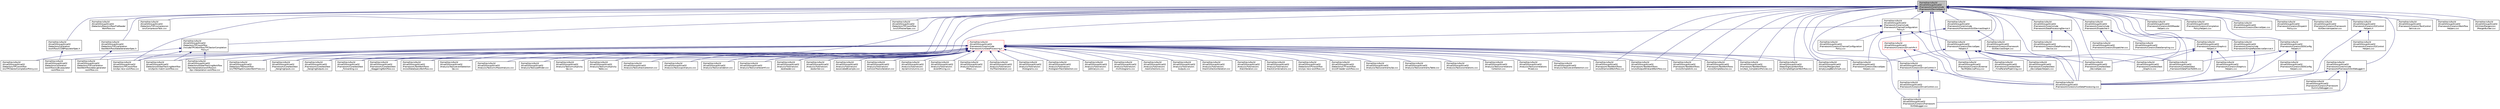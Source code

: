 digraph "/home/travis/build/AliceO2Group/AliceO2/Framework/Core/include/Framework/DeviceSpec.h"
{
 // INTERACTIVE_SVG=YES
  bgcolor="transparent";
  edge [fontname="Helvetica",fontsize="10",labelfontname="Helvetica",labelfontsize="10"];
  node [fontname="Helvetica",fontsize="10",shape=record];
  Node126 [label="/home/travis/build\l/AliceO2Group/AliceO2\l/Framework/Core/include\l/Framework/DeviceSpec.h",height=0.2,width=0.4,color="black", fillcolor="grey75", style="filled", fontcolor="black"];
  Node126 -> Node127 [dir="back",color="midnightblue",fontsize="10",style="solid",fontname="Helvetica"];
  Node127 [label="/home/travis/build\l/AliceO2Group/AliceO2\l/Detectors/Calibration\l/workflow/CCDBPopulatorSpec.h",height=0.2,width=0.4,color="black",URL="$df/df4/CCDBPopulatorSpec_8h.html"];
  Node127 -> Node128 [dir="back",color="midnightblue",fontsize="10",style="solid",fontname="Helvetica"];
  Node128 [label="/home/travis/build\l/AliceO2Group/AliceO2\l/Detectors/Calibration\l/workflow/ccdb-populator\l-workflow.cxx",height=0.2,width=0.4,color="black",URL="$d2/d5c/ccdb-populator-workflow_8cxx.html"];
  Node126 -> Node129 [dir="back",color="midnightblue",fontsize="10",style="solid",fontname="Helvetica"];
  Node129 [label="/home/travis/build\l/AliceO2Group/AliceO2\l/Detectors/Raw/src/RawFileReader\lWorkflow.cxx",height=0.2,width=0.4,color="black",URL="$d3/d87/RawFileReaderWorkflow_8cxx.html"];
  Node126 -> Node130 [dir="back",color="midnightblue",fontsize="10",style="solid",fontname="Helvetica"];
  Node130 [label="/home/travis/build\l/AliceO2Group/AliceO2\l/Detectors/TOF/calibration\l/testWorkflow/DataGeneratorSpec.h",height=0.2,width=0.4,color="black",URL="$d0/d0d/DataGeneratorSpec_8h.html",tooltip="Dummy data generator. "];
  Node130 -> Node131 [dir="back",color="midnightblue",fontsize="10",style="solid",fontname="Helvetica"];
  Node131 [label="/home/travis/build\l/AliceO2Group/AliceO2\l/Detectors/TOF/calibration\l/testWorkflow/data-generator\l-workflow.cxx",height=0.2,width=0.4,color="black",URL="$d2/ddf/data-generator-workflow_8cxx.html"];
  Node126 -> Node132 [dir="back",color="midnightblue",fontsize="10",style="solid",fontname="Helvetica"];
  Node132 [label="/home/travis/build\l/AliceO2Group/AliceO2\l/Detectors/TOF/compression\l/src/CompressorTask.cxx",height=0.2,width=0.4,color="black",URL="$d7/d8c/CompressorTask_8cxx.html",tooltip="TOF raw data compressor task. "];
  Node126 -> Node133 [dir="back",color="midnightblue",fontsize="10",style="solid",fontname="Helvetica"];
  Node133 [label="/home/travis/build\l/AliceO2Group/AliceO2\l/Detectors/TPC/workflow\l/include/TPCWorkflow/TPCSectorCompletion\lPolicy.h",height=0.2,width=0.4,color="black",URL="$df/d6d/TPCSectorCompletionPolicy_8h.html",tooltip="DPL completion policy helper for TPC scetor data. "];
  Node133 -> Node134 [dir="back",color="midnightblue",fontsize="10",style="solid",fontname="Helvetica"];
  Node134 [label="/home/travis/build\l/AliceO2Group/AliceO2\l/Detectors/GlobalTrackingWorkflow\l/src/tpcits-match-workflow.cxx",height=0.2,width=0.4,color="black",URL="$db/d94/tpcits-match-workflow_8cxx.html"];
  Node133 -> Node135 [dir="back",color="midnightblue",fontsize="10",style="solid",fontname="Helvetica"];
  Node135 [label="/home/travis/build\l/AliceO2Group/AliceO2\l/Detectors/GlobalTrackingWorkflow\l/tpcinterpolationworkflow/src\l/tpc-interpolation-workflow.cxx",height=0.2,width=0.4,color="black",URL="$d5/d57/tpc-interpolation-workflow_8cxx.html"];
  Node133 -> Node136 [dir="back",color="midnightblue",fontsize="10",style="solid",fontname="Helvetica"];
  Node136 [label="/home/travis/build\l/AliceO2Group/AliceO2\l/Detectors/TPC/workflow\l/src/tpc-reco-workflow.cxx",height=0.2,width=0.4,color="black",URL="$d3/dbf/tpc-reco-workflow_8cxx.html",tooltip="Basic DPL workflow for TPC reconstruction starting from digits. "];
  Node133 -> Node137 [dir="back",color="midnightblue",fontsize="10",style="solid",fontname="Helvetica"];
  Node137 [label="/home/travis/build\l/AliceO2Group/AliceO2\l/Detectors/TPC/workflow\l/src/TPCSectorCompletionPolicy.cxx",height=0.2,width=0.4,color="black",URL="$dd/dd3/TPCSectorCompletionPolicy_8cxx.html",tooltip="DPL completion policy helper for TPC scetor data. "];
  Node126 -> Node138 [dir="back",color="midnightblue",fontsize="10",style="solid",fontname="Helvetica"];
  Node138 [label="/home/travis/build\l/AliceO2Group/AliceO2\l/Detectors/TPC/workflow\l/src/CATrackerSpec.cxx",height=0.2,width=0.4,color="black",URL="$da/d78/CATrackerSpec_8cxx.html",tooltip="Processor spec for running TPC CA tracking. "];
  Node126 -> Node136 [dir="back",color="midnightblue",fontsize="10",style="solid",fontname="Helvetica"];
  Node126 -> Node139 [dir="back",color="midnightblue",fontsize="10",style="solid",fontname="Helvetica"];
  Node139 [label="/home/travis/build\l/AliceO2Group/AliceO2\l/Detectors/TRD/workflow\l/src/TRDTrapSimulatorWorkFlow.cxx",height=0.2,width=0.4,color="black",URL="$d2/dc0/TRDTrapSimulatorWorkFlow_8cxx.html"];
  Node126 -> Node140 [dir="back",color="midnightblue",fontsize="10",style="solid",fontname="Helvetica"];
  Node140 [label="/home/travis/build\l/AliceO2Group/AliceO2\l/Framework/Core/include\l/Framework/ChannelConfiguration\lPolicy.h",height=0.2,width=0.4,color="black",URL="$dd/d0f/ChannelConfigurationPolicy_8h.html"];
  Node140 -> Node141 [dir="back",color="midnightblue",fontsize="10",style="solid",fontname="Helvetica"];
  Node141 [label="/home/travis/build\l/AliceO2Group/AliceO2\l/Framework/Core/include\l/Framework/runDataProcessing.h",height=0.2,width=0.4,color="red",URL="$db/dd0/runDataProcessing_8h.html"];
  Node141 -> Node142 [dir="back",color="midnightblue",fontsize="10",style="solid",fontname="Helvetica"];
  Node142 [label="/home/travis/build\l/AliceO2Group/AliceO2\l/Analysis/Tasks/centralityQa.cxx",height=0.2,width=0.4,color="black",URL="$d5/d75/centralityQa_8cxx.html"];
  Node141 -> Node143 [dir="back",color="midnightblue",fontsize="10",style="solid",fontname="Helvetica"];
  Node143 [label="/home/travis/build\l/AliceO2Group/AliceO2\l/Analysis/Tasks/centralityTable.cxx",height=0.2,width=0.4,color="black",URL="$de/d41/centralityTable_8cxx.html"];
  Node141 -> Node144 [dir="back",color="midnightblue",fontsize="10",style="solid",fontname="Helvetica"];
  Node144 [label="/home/travis/build\l/AliceO2Group/AliceO2\l/Analysis/Tasks/correlations.cxx",height=0.2,width=0.4,color="black",URL="$d9/d61/correlations_8cxx.html"];
  Node141 -> Node145 [dir="back",color="midnightblue",fontsize="10",style="solid",fontname="Helvetica"];
  Node145 [label="/home/travis/build\l/AliceO2Group/AliceO2\l/Analysis/Tasks/correlations\lCollection.cxx",height=0.2,width=0.4,color="black",URL="$df/d59/correlationsCollection_8cxx.html"];
  Node141 -> Node146 [dir="back",color="midnightblue",fontsize="10",style="solid",fontname="Helvetica"];
  Node146 [label="/home/travis/build\l/AliceO2Group/AliceO2\l/Analysis/Tasks/correlations\lMixed.cxx",height=0.2,width=0.4,color="black",URL="$d4/d39/correlationsMixed_8cxx.html"];
  Node141 -> Node147 [dir="back",color="midnightblue",fontsize="10",style="solid",fontname="Helvetica"];
  Node147 [label="/home/travis/build\l/AliceO2Group/AliceO2\l/Analysis/Tasks/eventSelection.cxx",height=0.2,width=0.4,color="black",URL="$d9/df1/eventSelection_8cxx.html"];
  Node141 -> Node148 [dir="back",color="midnightblue",fontsize="10",style="solid",fontname="Helvetica"];
  Node148 [label="/home/travis/build\l/AliceO2Group/AliceO2\l/Analysis/Tasks/eventSelection\lQa.cxx",height=0.2,width=0.4,color="black",URL="$dd/d91/eventSelectionQa_8cxx.html"];
  Node141 -> Node149 [dir="back",color="midnightblue",fontsize="10",style="solid",fontname="Helvetica"];
  Node149 [label="/home/travis/build\l/AliceO2Group/AliceO2\l/Analysis/Tasks/invMassAnalysis.cxx",height=0.2,width=0.4,color="black",URL="$d3/db8/invMassAnalysis_8cxx.html"];
  Node141 -> Node150 [dir="back",color="midnightblue",fontsize="10",style="solid",fontname="Helvetica"];
  Node150 [label="/home/travis/build\l/AliceO2Group/AliceO2\l/Analysis/Tasks/jetfinder.cxx",height=0.2,width=0.4,color="black",URL="$d2/dc6/jetfinder_8cxx.html"];
  Node141 -> Node151 [dir="back",color="midnightblue",fontsize="10",style="solid",fontname="Helvetica"];
  Node151 [label="/home/travis/build\l/AliceO2Group/AliceO2\l/Analysis/Tasks/multiplicity\lQa.cxx",height=0.2,width=0.4,color="black",URL="$d3/d6a/multiplicityQa_8cxx.html"];
  Node141 -> Node152 [dir="back",color="midnightblue",fontsize="10",style="solid",fontname="Helvetica"];
  Node152 [label="/home/travis/build\l/AliceO2Group/AliceO2\l/Analysis/Tasks/multiplicity\lTable.cxx",height=0.2,width=0.4,color="black",URL="$d4/d23/multiplicityTable_8cxx.html"];
  Node141 -> Node153 [dir="back",color="midnightblue",fontsize="10",style="solid",fontname="Helvetica"];
  Node153 [label="/home/travis/build\l/AliceO2Group/AliceO2\l/Analysis/Tasks/trackselection.cxx",height=0.2,width=0.4,color="black",URL="$db/d90/trackselection_8cxx.html"];
  Node141 -> Node154 [dir="back",color="midnightblue",fontsize="10",style="solid",fontname="Helvetica"];
  Node154 [label="/home/travis/build\l/AliceO2Group/AliceO2\l/Analysis/Tasks/upcAnalysis.cxx",height=0.2,width=0.4,color="black",URL="$d2/d9d/upcAnalysis_8cxx.html"];
  Node141 -> Node155 [dir="back",color="midnightblue",fontsize="10",style="solid",fontname="Helvetica"];
  Node155 [label="/home/travis/build\l/AliceO2Group/AliceO2\l/Analysis/Tasks/validation.cxx",height=0.2,width=0.4,color="black",URL="$dd/d1b/validation_8cxx.html"];
  Node141 -> Node156 [dir="back",color="midnightblue",fontsize="10",style="solid",fontname="Helvetica"];
  Node156 [label="/home/travis/build\l/AliceO2Group/AliceO2\l/Analysis/Tasks/vertexerhf.cxx",height=0.2,width=0.4,color="black",URL="$de/d5e/vertexerhf_8cxx.html"];
  Node141 -> Node157 [dir="back",color="midnightblue",fontsize="10",style="solid",fontname="Helvetica"];
  Node157 [label="/home/travis/build\l/AliceO2Group/AliceO2\l/Analysis/Tutorials/src\l/aodreader.cxx",height=0.2,width=0.4,color="black",URL="$dd/d00/aodreader_8cxx.html"];
  Node141 -> Node158 [dir="back",color="midnightblue",fontsize="10",style="solid",fontname="Helvetica"];
  Node158 [label="/home/travis/build\l/AliceO2Group/AliceO2\l/Analysis/Tutorials/src\l/aodwriter.cxx",height=0.2,width=0.4,color="black",URL="$d0/dee/aodwriter_8cxx.html"];
  Node141 -> Node159 [dir="back",color="midnightblue",fontsize="10",style="solid",fontname="Helvetica"];
  Node159 [label="/home/travis/build\l/AliceO2Group/AliceO2\l/Analysis/Tutorials/src\l/associatedExample.cxx",height=0.2,width=0.4,color="black",URL="$d6/dcb/associatedExample_8cxx.html"];
  Node141 -> Node160 [dir="back",color="midnightblue",fontsize="10",style="solid",fontname="Helvetica"];
  Node160 [label="/home/travis/build\l/AliceO2Group/AliceO2\l/Analysis/Tutorials/src\l/collisionTracksIteration.cxx",height=0.2,width=0.4,color="black",URL="$d4/dd5/collisionTracksIteration_8cxx.html"];
  Node141 -> Node161 [dir="back",color="midnightblue",fontsize="10",style="solid",fontname="Helvetica"];
  Node161 [label="/home/travis/build\l/AliceO2Group/AliceO2\l/Analysis/Tutorials/src\l/dynamicColumns.cxx",height=0.2,width=0.4,color="black",URL="$d2/df5/dynamicColumns_8cxx.html"];
  Node141 -> Node162 [dir="back",color="midnightblue",fontsize="10",style="solid",fontname="Helvetica"];
  Node162 [label="/home/travis/build\l/AliceO2Group/AliceO2\l/Analysis/Tutorials/src\l/eventMixing.cxx",height=0.2,width=0.4,color="black",URL="$d6/ddb/eventMixing_8cxx.html"];
  Node141 -> Node163 [dir="back",color="midnightblue",fontsize="10",style="solid",fontname="Helvetica"];
  Node163 [label="/home/travis/build\l/AliceO2Group/AliceO2\l/Analysis/Tutorials/src\l/filters.cxx",height=0.2,width=0.4,color="black",URL="$d6/d77/filters_8cxx.html"];
  Node141 -> Node164 [dir="back",color="midnightblue",fontsize="10",style="solid",fontname="Helvetica"];
  Node164 [label="/home/travis/build\l/AliceO2Group/AliceO2\l/Analysis/Tutorials/src\l/fullTrackIteration.cxx",height=0.2,width=0.4,color="black",URL="$d2/d4e/fullTrackIteration_8cxx.html"];
  Node141 -> Node165 [dir="back",color="midnightblue",fontsize="10",style="solid",fontname="Helvetica"];
  Node165 [label="/home/travis/build\l/AliceO2Group/AliceO2\l/Analysis/Tutorials/src\l/histograms.cxx",height=0.2,width=0.4,color="black",URL="$df/d90/histograms_8cxx.html"];
  Node141 -> Node166 [dir="back",color="midnightblue",fontsize="10",style="solid",fontname="Helvetica"];
  Node166 [label="/home/travis/build\l/AliceO2Group/AliceO2\l/Analysis/Tutorials/src\l/histogramTrackSelection.cxx",height=0.2,width=0.4,color="black",URL="$dd/d06/histogramTrackSelection_8cxx.html"];
  Node141 -> Node167 [dir="back",color="midnightblue",fontsize="10",style="solid",fontname="Helvetica"];
  Node167 [label="/home/travis/build\l/AliceO2Group/AliceO2\l/Analysis/Tutorials/src\l/jetAnalysis.cxx",height=0.2,width=0.4,color="black",URL="$d7/d21/jetAnalysis_8cxx.html"];
  Node141 -> Node168 [dir="back",color="midnightblue",fontsize="10",style="solid",fontname="Helvetica"];
  Node168 [label="/home/travis/build\l/AliceO2Group/AliceO2\l/Analysis/Tutorials/src\l/mcHistograms.cxx",height=0.2,width=0.4,color="black",URL="$dd/d84/mcHistograms_8cxx.html"];
  Node141 -> Node169 [dir="back",color="midnightblue",fontsize="10",style="solid",fontname="Helvetica"];
  Node169 [label="/home/travis/build\l/AliceO2Group/AliceO2\l/Analysis/Tutorials/src\l/newCollections.cxx",height=0.2,width=0.4,color="black",URL="$d7/d10/newCollections_8cxx.html"];
  Node141 -> Node170 [dir="back",color="midnightblue",fontsize="10",style="solid",fontname="Helvetica"];
  Node170 [label="/home/travis/build\l/AliceO2Group/AliceO2\l/Analysis/Tutorials/src\l/outputs.cxx",height=0.2,width=0.4,color="black",URL="$d3/d45/outputs_8cxx.html"];
  Node141 -> Node171 [dir="back",color="midnightblue",fontsize="10",style="solid",fontname="Helvetica"];
  Node171 [label="/home/travis/build\l/AliceO2Group/AliceO2\l/Analysis/Tutorials/src\l/trackCollectionIteration.cxx",height=0.2,width=0.4,color="black",URL="$d4/ded/trackCollectionIteration_8cxx.html"];
  Node141 -> Node172 [dir="back",color="midnightblue",fontsize="10",style="solid",fontname="Helvetica"];
  Node172 [label="/home/travis/build\l/AliceO2Group/AliceO2\l/Analysis/Tutorials/src\l/trackIteration.cxx",height=0.2,width=0.4,color="black",URL="$db/d7e/trackIteration_8cxx.html"];
  Node141 -> Node173 [dir="back",color="midnightblue",fontsize="10",style="solid",fontname="Helvetica"];
  Node173 [label="/home/travis/build\l/AliceO2Group/AliceO2\l/Analysis/Tutorials/src\l/tracksCombinations.cxx",height=0.2,width=0.4,color="black",URL="$d0/da7/tracksCombinations_8cxx.html"];
  Node141 -> Node128 [dir="back",color="midnightblue",fontsize="10",style="solid",fontname="Helvetica"];
  Node141 -> Node174 [dir="back",color="midnightblue",fontsize="10",style="solid",fontname="Helvetica"];
  Node174 [label="/home/travis/build\l/AliceO2Group/AliceO2\l/Detectors/CPV/workflow\l/src/cpv-reco-workflow.cxx",height=0.2,width=0.4,color="black",URL="$d7/d07/cpv-reco-workflow_8cxx.html",tooltip="Basic DPL workflow for CPV reconstruction starting from digits. "];
  Node141 -> Node175 [dir="back",color="midnightblue",fontsize="10",style="solid",fontname="Helvetica"];
  Node175 [label="/home/travis/build\l/AliceO2Group/AliceO2\l/Detectors/CTF/workflow\l/src/ctf-reader-workflow.cxx",height=0.2,width=0.4,color="black",URL="$dc/d55/ctf-reader-workflow_8cxx.html"];
  Node141 -> Node134 [dir="back",color="midnightblue",fontsize="10",style="solid",fontname="Helvetica"];
  Node141 -> Node135 [dir="back",color="midnightblue",fontsize="10",style="solid",fontname="Helvetica"];
  Node141 -> Node131 [dir="back",color="midnightblue",fontsize="10",style="solid",fontname="Helvetica"];
  Node141 -> Node136 [dir="back",color="midnightblue",fontsize="10",style="solid",fontname="Helvetica"];
  Node141 -> Node139 [dir="back",color="midnightblue",fontsize="10",style="solid",fontname="Helvetica"];
  Node141 -> Node212 [dir="back",color="midnightblue",fontsize="10",style="solid",fontname="Helvetica"];
  Node212 [label="/home/travis/build\l/AliceO2Group/AliceO2\l/Framework/Core/test/test\l_DanglingInputs.cxx",height=0.2,width=0.4,color="black",URL="$db/d94/test__DanglingInputs_8cxx.html"];
  Node141 -> Node213 [dir="back",color="midnightblue",fontsize="10",style="solid",fontname="Helvetica"];
  Node213 [label="/home/travis/build\l/AliceO2Group/AliceO2\l/Framework/Core/test/test\l_DanglingOutputs.cxx",height=0.2,width=0.4,color="black",URL="$d9/dda/test__DanglingOutputs_8cxx.html"];
  Node141 -> Node216 [dir="back",color="midnightblue",fontsize="10",style="solid",fontname="Helvetica"];
  Node216 [label="/home/travis/build\l/AliceO2Group/AliceO2\l/Framework/Core/test/test\l_Forwarding.cxx",height=0.2,width=0.4,color="black",URL="$de/dae/test__Forwarding_8cxx.html"];
  Node141 -> Node233 [dir="back",color="midnightblue",fontsize="10",style="solid",fontname="Helvetica"];
  Node233 [label="/home/travis/build\l/AliceO2Group/AliceO2\l/Framework/Core/test/test\l_StaggeringWorkflow.cxx",height=0.2,width=0.4,color="black",URL="$dd/d16/test__StaggeringWorkflow_8cxx.html"];
  Node141 -> Node244 [dir="back",color="midnightblue",fontsize="10",style="solid",fontname="Helvetica"];
  Node244 [label="/home/travis/build\l/AliceO2Group/AliceO2\l/Framework/TestWorkflows\l/src/o2DataQueryWorkflow.cxx",height=0.2,width=0.4,color="black",URL="$d7/d09/o2DataQueryWorkflow_8cxx.html"];
  Node141 -> Node245 [dir="back",color="midnightblue",fontsize="10",style="solid",fontname="Helvetica"];
  Node245 [label="/home/travis/build\l/AliceO2Group/AliceO2\l/Framework/TestWorkflows\l/src/o2DiamondWorkflow.cxx",height=0.2,width=0.4,color="black",URL="$d4/dbb/o2DiamondWorkflow_8cxx.html"];
  Node141 -> Node247 [dir="back",color="midnightblue",fontsize="10",style="solid",fontname="Helvetica"];
  Node247 [label="/home/travis/build\l/AliceO2Group/AliceO2\l/Framework/TestWorkflows\l/src/o2OutputWildcardWorkflow.cxx",height=0.2,width=0.4,color="black",URL="$d1/d91/o2OutputWildcardWorkflow_8cxx.html"];
  Node141 -> Node249 [dir="back",color="midnightblue",fontsize="10",style="solid",fontname="Helvetica"];
  Node249 [label="/home/travis/build\l/AliceO2Group/AliceO2\l/Framework/TestWorkflows\l/src/o2SimpleSink.cxx",height=0.2,width=0.4,color="black",URL="$d5/ddc/o2SimpleSink_8cxx.html"];
  Node141 -> Node250 [dir="back",color="midnightblue",fontsize="10",style="solid",fontname="Helvetica"];
  Node250 [label="/home/travis/build\l/AliceO2Group/AliceO2\l/Framework/TestWorkflows\l/src/o2SimpleSource.cxx",height=0.2,width=0.4,color="black",URL="$d5/d2a/o2SimpleSource_8cxx.html"];
  Node141 -> Node254 [dir="back",color="midnightblue",fontsize="10",style="solid",fontname="Helvetica"];
  Node254 [label="/home/travis/build\l/AliceO2Group/AliceO2\l/Framework/TestWorkflows\l/src/test_CompletionPolicies.cxx",height=0.2,width=0.4,color="black",URL="$d8/d33/test__CompletionPolicies_8cxx.html"];
  Node141 -> Node268 [dir="back",color="midnightblue",fontsize="10",style="solid",fontname="Helvetica"];
  Node268 [label="/home/travis/build\l/AliceO2Group/AliceO2\l/Steer/DigitizerWorkflow\l/src/SimpleDigitizerWorkflow.cxx",height=0.2,width=0.4,color="black",URL="$d2/dd7/SimpleDigitizerWorkflow_8cxx.html"];
  Node141 -> Node270 [dir="back",color="midnightblue",fontsize="10",style="solid",fontname="Helvetica"];
  Node270 [label="/home/travis/build\l/AliceO2Group/AliceO2\l/Utilities/Mergers/test\l/emptyLoopBenchmark.cxx",height=0.2,width=0.4,color="black",URL="$d2/db0/emptyLoopBenchmark_8cxx.html",tooltip="A benchmark which measures a maximum rate of doing nothing in a device. "];
  Node140 -> Node274 [dir="back",color="midnightblue",fontsize="10",style="solid",fontname="Helvetica"];
  Node274 [label="/home/travis/build\l/AliceO2Group/AliceO2\l/Framework/Core/src/ChannelConfiguration\lPolicy.cxx",height=0.2,width=0.4,color="black",URL="$dc/d52/ChannelConfigurationPolicy_8cxx.html"];
  Node140 -> Node275 [dir="back",color="midnightblue",fontsize="10",style="solid",fontname="Helvetica"];
  Node275 [label="/home/travis/build\l/AliceO2Group/AliceO2\l/Framework/Core/src/DeviceSpec\lHelpers.h",height=0.2,width=0.4,color="black",URL="$df/dda/DeviceSpecHelpers_8h.html"];
  Node275 -> Node276 [dir="back",color="midnightblue",fontsize="10",style="solid",fontname="Helvetica"];
  Node276 [label="/home/travis/build\l/AliceO2Group/AliceO2\l/Framework/Core/src/DeviceSpec\lHelpers.cxx",height=0.2,width=0.4,color="black",URL="$d1/dd9/DeviceSpecHelpers_8cxx.html"];
  Node275 -> Node277 [dir="back",color="midnightblue",fontsize="10",style="solid",fontname="Helvetica"];
  Node277 [label="/home/travis/build\l/AliceO2Group/AliceO2\l/Framework/Core/src/External\lFairMQDeviceProxy.cxx",height=0.2,width=0.4,color="black",URL="$dc/df3/ExternalFairMQDeviceProxy_8cxx.html"];
  Node275 -> Node278 [dir="back",color="midnightblue",fontsize="10",style="solid",fontname="Helvetica"];
  Node278 [label="/home/travis/build\l/AliceO2Group/AliceO2\l/Framework/Core/src/runDataProcessing.cxx",height=0.2,width=0.4,color="black",URL="$d7/d54/runDataProcessing_8cxx.html"];
  Node275 -> Node279 [dir="back",color="midnightblue",fontsize="10",style="solid",fontname="Helvetica"];
  Node279 [label="/home/travis/build\l/AliceO2Group/AliceO2\l/Framework/Core/test/test\l_DeviceSpec.cxx",height=0.2,width=0.4,color="black",URL="$d9/d51/test__DeviceSpec_8cxx.html"];
  Node275 -> Node280 [dir="back",color="midnightblue",fontsize="10",style="solid",fontname="Helvetica"];
  Node280 [label="/home/travis/build\l/AliceO2Group/AliceO2\l/Framework/Core/test/test\l_DeviceSpecHelpers.cxx",height=0.2,width=0.4,color="black",URL="$d4/de8/test__DeviceSpecHelpers_8cxx.html"];
  Node275 -> Node281 [dir="back",color="midnightblue",fontsize="10",style="solid",fontname="Helvetica"];
  Node281 [label="/home/travis/build\l/AliceO2Group/AliceO2\l/Framework/Core/test/test\l_FrameworkDataFlowToDDS.cxx",height=0.2,width=0.4,color="black",URL="$d6/d53/test__FrameworkDataFlowToDDS_8cxx.html"];
  Node275 -> Node282 [dir="back",color="midnightblue",fontsize="10",style="solid",fontname="Helvetica"];
  Node282 [label="/home/travis/build\l/AliceO2Group/AliceO2\l/Framework/Core/test/test\l_Graphviz.cxx",height=0.2,width=0.4,color="black",URL="$d4/dc4/test__Graphviz_8cxx.html"];
  Node275 -> Node283 [dir="back",color="midnightblue",fontsize="10",style="solid",fontname="Helvetica"];
  Node283 [label="/home/travis/build\l/AliceO2Group/AliceO2\l/Framework/Core/test/test\l_TimeParallelPipelining.cxx",height=0.2,width=0.4,color="black",URL="$dd/d8a/test__TimeParallelPipelining_8cxx.html"];
  Node140 -> Node276 [dir="back",color="midnightblue",fontsize="10",style="solid",fontname="Helvetica"];
  Node140 -> Node284 [dir="back",color="midnightblue",fontsize="10",style="solid",fontname="Helvetica"];
  Node284 [label="/home/travis/build\l/AliceO2Group/AliceO2\l/Framework/Core/src/DriverInfo.h",height=0.2,width=0.4,color="red",URL="$de/da9/DriverInfo_8h.html"];
  Node284 -> Node285 [dir="back",color="midnightblue",fontsize="10",style="solid",fontname="Helvetica"];
  Node285 [label="/home/travis/build\l/AliceO2Group/AliceO2\l/Framework/Core/src/DriverControl.h",height=0.2,width=0.4,color="black",URL="$de/d66/DriverControl_8h.html"];
  Node285 -> Node286 [dir="back",color="midnightblue",fontsize="10",style="solid",fontname="Helvetica"];
  Node286 [label="/home/travis/build\l/AliceO2Group/AliceO2\l/Framework/Core/src/DriverControl.cxx",height=0.2,width=0.4,color="black",URL="$d5/d3a/DriverControl_8cxx.html"];
  Node286 -> Node287 [dir="back",color="midnightblue",fontsize="10",style="solid",fontname="Helvetica"];
  Node287 [label="/home/travis/build\l/AliceO2Group/AliceO2\l/Framework/Core/src/Framework\lGUIDebugger.cxx",height=0.2,width=0.4,color="black",URL="$d3/d29/FrameworkGUIDebugger_8cxx.html"];
  Node285 -> Node278 [dir="back",color="midnightblue",fontsize="10",style="solid",fontname="Helvetica"];
  Node284 -> Node278 [dir="back",color="midnightblue",fontsize="10",style="solid",fontname="Helvetica"];
  Node140 -> Node278 [dir="back",color="midnightblue",fontsize="10",style="solid",fontname="Helvetica"];
  Node126 -> Node289 [dir="back",color="midnightblue",fontsize="10",style="solid",fontname="Helvetica"];
  Node289 [label="/home/travis/build\l/AliceO2Group/AliceO2\l/Framework/Core/include\l/Framework/DataProcessingDevice.h",height=0.2,width=0.4,color="black",URL="$d3/d4b/DataProcessingDevice_8h.html"];
  Node289 -> Node290 [dir="back",color="midnightblue",fontsize="10",style="solid",fontname="Helvetica"];
  Node290 [label="/home/travis/build\l/AliceO2Group/AliceO2\l/Framework/Core/src/DataProcessing\lDevice.cxx",height=0.2,width=0.4,color="black",URL="$db/dac/DataProcessingDevice_8cxx.html"];
  Node289 -> Node278 [dir="back",color="midnightblue",fontsize="10",style="solid",fontname="Helvetica"];
  Node126 -> Node291 [dir="back",color="midnightblue",fontsize="10",style="solid",fontname="Helvetica"];
  Node291 [label="/home/travis/build\l/AliceO2Group/AliceO2\l/Framework/Core/include\l/Framework/Dispatcher.h",height=0.2,width=0.4,color="black",URL="$d7/d33/Dispatcher_8h.html",tooltip="Declaration of Dispatcher for O2 Data Sampling. "];
  Node291 -> Node292 [dir="back",color="midnightblue",fontsize="10",style="solid",fontname="Helvetica"];
  Node292 [label="/home/travis/build\l/AliceO2Group/AliceO2\l/Framework/Core/src/DataSampling.cxx",height=0.2,width=0.4,color="black",URL="$d0/dd6/DataSampling_8cxx.html",tooltip="Implementation of O2 Data Sampling, v1.0. "];
  Node291 -> Node293 [dir="back",color="midnightblue",fontsize="10",style="solid",fontname="Helvetica"];
  Node293 [label="/home/travis/build\l/AliceO2Group/AliceO2\l/Framework/Core/src/Dispatcher.cxx",height=0.2,width=0.4,color="black",URL="$d1/dca/Dispatcher_8cxx.html",tooltip="Implementation of Dispatcher for O2 Data Sampling. "];
  Node126 -> Node294 [dir="back",color="midnightblue",fontsize="10",style="solid",fontname="Helvetica"];
  Node294 [label="/home/travis/build\l/AliceO2Group/AliceO2\l/Framework/Core/include\l/Framework/FrameworkGUIDebugger.h",height=0.2,width=0.4,color="black",URL="$dd/d9a/FrameworkGUIDebugger_8h.html"];
  Node294 -> Node295 [dir="back",color="midnightblue",fontsize="10",style="solid",fontname="Helvetica"];
  Node295 [label="/home/travis/build\l/AliceO2Group/AliceO2\l/Framework/Core/src/Framework\lDummyDebugger.cxx",height=0.2,width=0.4,color="black",URL="$de/ddc/FrameworkDummyDebugger_8cxx.html"];
  Node294 -> Node287 [dir="back",color="midnightblue",fontsize="10",style="solid",fontname="Helvetica"];
  Node294 -> Node278 [dir="back",color="midnightblue",fontsize="10",style="solid",fontname="Helvetica"];
  Node126 -> Node296 [dir="back",color="midnightblue",fontsize="10",style="solid",fontname="Helvetica"];
  Node296 [label="/home/travis/build\l/AliceO2Group/AliceO2\l/Framework/Core/include\l/Framework/FrameworkGUIDevicesGraph.h",height=0.2,width=0.4,color="black",URL="$dd/d49/FrameworkGUIDevicesGraph_8h.html"];
  Node296 -> Node287 [dir="back",color="midnightblue",fontsize="10",style="solid",fontname="Helvetica"];
  Node296 -> Node297 [dir="back",color="midnightblue",fontsize="10",style="solid",fontname="Helvetica"];
  Node297 [label="/home/travis/build\l/AliceO2Group/AliceO2\l/Framework/Core/src/Framework\lGUIDevicesGraph.cxx",height=0.2,width=0.4,color="black",URL="$d7/d5a/FrameworkGUIDevicesGraph_8cxx.html"];
  Node126 -> Node298 [dir="back",color="midnightblue",fontsize="10",style="solid",fontname="Helvetica"];
  Node298 [label="/home/travis/build\l/AliceO2Group/AliceO2\l/Framework/Core/include\l/Framework/SimpleRawDeviceService.h",height=0.2,width=0.4,color="black",URL="$de/d88/SimpleRawDeviceService_8h.html"];
  Node298 -> Node278 [dir="back",color="midnightblue",fontsize="10",style="solid",fontname="Helvetica"];
  Node126 -> Node299 [dir="back",color="midnightblue",fontsize="10",style="solid",fontname="Helvetica"];
  Node299 [label="/home/travis/build\l/AliceO2Group/AliceO2\l/Framework/Core/src/AODReader\lHelpers.cxx",height=0.2,width=0.4,color="black",URL="$d4/dc5/AODReaderHelpers_8cxx.html"];
  Node126 -> Node300 [dir="back",color="midnightblue",fontsize="10",style="solid",fontname="Helvetica"];
  Node300 [label="/home/travis/build\l/AliceO2Group/AliceO2\l/Framework/Core/src/Completion\lPolicyHelpers.cxx",height=0.2,width=0.4,color="black",URL="$da/da3/CompletionPolicyHelpers_8cxx.html"];
  Node126 -> Node301 [dir="back",color="midnightblue",fontsize="10",style="solid",fontname="Helvetica"];
  Node301 [label="/home/travis/build\l/AliceO2Group/AliceO2\l/Framework/Core/src/DDSConfig\lHelpers.h",height=0.2,width=0.4,color="black",URL="$d3/dc0/DDSConfigHelpers_8h.html"];
  Node301 -> Node302 [dir="back",color="midnightblue",fontsize="10",style="solid",fontname="Helvetica"];
  Node302 [label="/home/travis/build\l/AliceO2Group/AliceO2\l/Framework/Core/src/DDSConfig\lHelpers.cxx",height=0.2,width=0.4,color="black",URL="$d3/d15/DDSConfigHelpers_8cxx.html"];
  Node301 -> Node278 [dir="back",color="midnightblue",fontsize="10",style="solid",fontname="Helvetica"];
  Node301 -> Node281 [dir="back",color="midnightblue",fontsize="10",style="solid",fontname="Helvetica"];
  Node126 -> Node303 [dir="back",color="midnightblue",fontsize="10",style="solid",fontname="Helvetica"];
  Node303 [label="/home/travis/build\l/AliceO2Group/AliceO2\l/Framework/Core/src/DeviceSpec.cxx",height=0.2,width=0.4,color="black",URL="$d8/d84/DeviceSpec_8cxx.html"];
  Node126 -> Node275 [dir="back",color="midnightblue",fontsize="10",style="solid",fontname="Helvetica"];
  Node126 -> Node276 [dir="back",color="midnightblue",fontsize="10",style="solid",fontname="Helvetica"];
  Node126 -> Node304 [dir="back",color="midnightblue",fontsize="10",style="solid",fontname="Helvetica"];
  Node304 [label="/home/travis/build\l/AliceO2Group/AliceO2\l/Framework/Core/src/Dispatch\lPolicy.cxx",height=0.2,width=0.4,color="black",URL="$d4/d57/DispatchPolicy_8cxx.html"];
  Node126 -> Node285 [dir="back",color="midnightblue",fontsize="10",style="solid",fontname="Helvetica"];
  Node126 -> Node277 [dir="back",color="midnightblue",fontsize="10",style="solid",fontname="Helvetica"];
  Node126 -> Node305 [dir="back",color="midnightblue",fontsize="10",style="solid",fontname="Helvetica"];
  Node305 [label="/home/travis/build\l/AliceO2Group/AliceO2\l/Framework/Core/src/Framework\lGUIDeviceInspector.cxx",height=0.2,width=0.4,color="black",URL="$d4/d72/FrameworkGUIDeviceInspector_8cxx.html"];
  Node126 -> Node297 [dir="back",color="midnightblue",fontsize="10",style="solid",fontname="Helvetica"];
  Node126 -> Node306 [dir="back",color="midnightblue",fontsize="10",style="solid",fontname="Helvetica"];
  Node306 [label="/home/travis/build\l/AliceO2Group/AliceO2\l/Framework/Core/src/Graphviz\lHelpers.h",height=0.2,width=0.4,color="black",URL="$da/d8f/GraphvizHelpers_8h.html"];
  Node306 -> Node307 [dir="back",color="midnightblue",fontsize="10",style="solid",fontname="Helvetica"];
  Node307 [label="/home/travis/build\l/AliceO2Group/AliceO2\l/Framework/Core/src/Graphviz\lHelpers.cxx",height=0.2,width=0.4,color="black",URL="$dc/d0c/GraphvizHelpers_8cxx.html"];
  Node306 -> Node278 [dir="back",color="midnightblue",fontsize="10",style="solid",fontname="Helvetica"];
  Node306 -> Node279 [dir="back",color="midnightblue",fontsize="10",style="solid",fontname="Helvetica"];
  Node306 -> Node282 [dir="back",color="midnightblue",fontsize="10",style="solid",fontname="Helvetica"];
  Node126 -> Node308 [dir="back",color="midnightblue",fontsize="10",style="solid",fontname="Helvetica"];
  Node308 [label="/home/travis/build\l/AliceO2Group/AliceO2\l/Framework/Core/src/O2Control\lHelpers.h",height=0.2,width=0.4,color="black",URL="$d3/d6a/O2ControlHelpers_8h.html"];
  Node308 -> Node309 [dir="back",color="midnightblue",fontsize="10",style="solid",fontname="Helvetica"];
  Node309 [label="/home/travis/build\l/AliceO2Group/AliceO2\l/Framework/Core/src/O2Control\lHelpers.cxx",height=0.2,width=0.4,color="black",URL="$d1/de9/O2ControlHelpers_8cxx.html"];
  Node308 -> Node278 [dir="back",color="midnightblue",fontsize="10",style="solid",fontname="Helvetica"];
  Node126 -> Node278 [dir="back",color="midnightblue",fontsize="10",style="solid",fontname="Helvetica"];
  Node126 -> Node310 [dir="back",color="midnightblue",fontsize="10",style="solid",fontname="Helvetica"];
  Node310 [label="/home/travis/build\l/AliceO2Group/AliceO2\l/Framework/Core/src/TextControl\lService.cxx",height=0.2,width=0.4,color="black",URL="$d3/dac/TextControlService_8cxx.html"];
  Node126 -> Node311 [dir="back",color="midnightblue",fontsize="10",style="solid",fontname="Helvetica"];
  Node311 [label="/home/travis/build\l/AliceO2Group/AliceO2\l/Framework/Core/src/Workflow\lHelpers.cxx",height=0.2,width=0.4,color="black",URL="$dc/da7/WorkflowHelpers_8cxx.html"];
  Node126 -> Node212 [dir="back",color="midnightblue",fontsize="10",style="solid",fontname="Helvetica"];
  Node126 -> Node213 [dir="back",color="midnightblue",fontsize="10",style="solid",fontname="Helvetica"];
  Node126 -> Node279 [dir="back",color="midnightblue",fontsize="10",style="solid",fontname="Helvetica"];
  Node126 -> Node216 [dir="back",color="midnightblue",fontsize="10",style="solid",fontname="Helvetica"];
  Node126 -> Node281 [dir="back",color="midnightblue",fontsize="10",style="solid",fontname="Helvetica"];
  Node126 -> Node282 [dir="back",color="midnightblue",fontsize="10",style="solid",fontname="Helvetica"];
  Node126 -> Node233 [dir="back",color="midnightblue",fontsize="10",style="solid",fontname="Helvetica"];
  Node126 -> Node283 [dir="back",color="midnightblue",fontsize="10",style="solid",fontname="Helvetica"];
  Node126 -> Node244 [dir="back",color="midnightblue",fontsize="10",style="solid",fontname="Helvetica"];
  Node126 -> Node245 [dir="back",color="midnightblue",fontsize="10",style="solid",fontname="Helvetica"];
  Node126 -> Node247 [dir="back",color="midnightblue",fontsize="10",style="solid",fontname="Helvetica"];
  Node126 -> Node249 [dir="back",color="midnightblue",fontsize="10",style="solid",fontname="Helvetica"];
  Node126 -> Node250 [dir="back",color="midnightblue",fontsize="10",style="solid",fontname="Helvetica"];
  Node126 -> Node254 [dir="back",color="midnightblue",fontsize="10",style="solid",fontname="Helvetica"];
  Node126 -> Node268 [dir="back",color="midnightblue",fontsize="10",style="solid",fontname="Helvetica"];
  Node126 -> Node312 [dir="back",color="midnightblue",fontsize="10",style="solid",fontname="Helvetica"];
  Node312 [label="/home/travis/build\l/AliceO2Group/AliceO2\l/Utilities/Mergers/src\l/MergerBuilder.cxx",height=0.2,width=0.4,color="black",URL="$d8/d56/MergerBuilder_8cxx.html",tooltip="Definition of MergerBuilder for O2 Mergers. "];
  Node126 -> Node270 [dir="back",color="midnightblue",fontsize="10",style="solid",fontname="Helvetica"];
}
